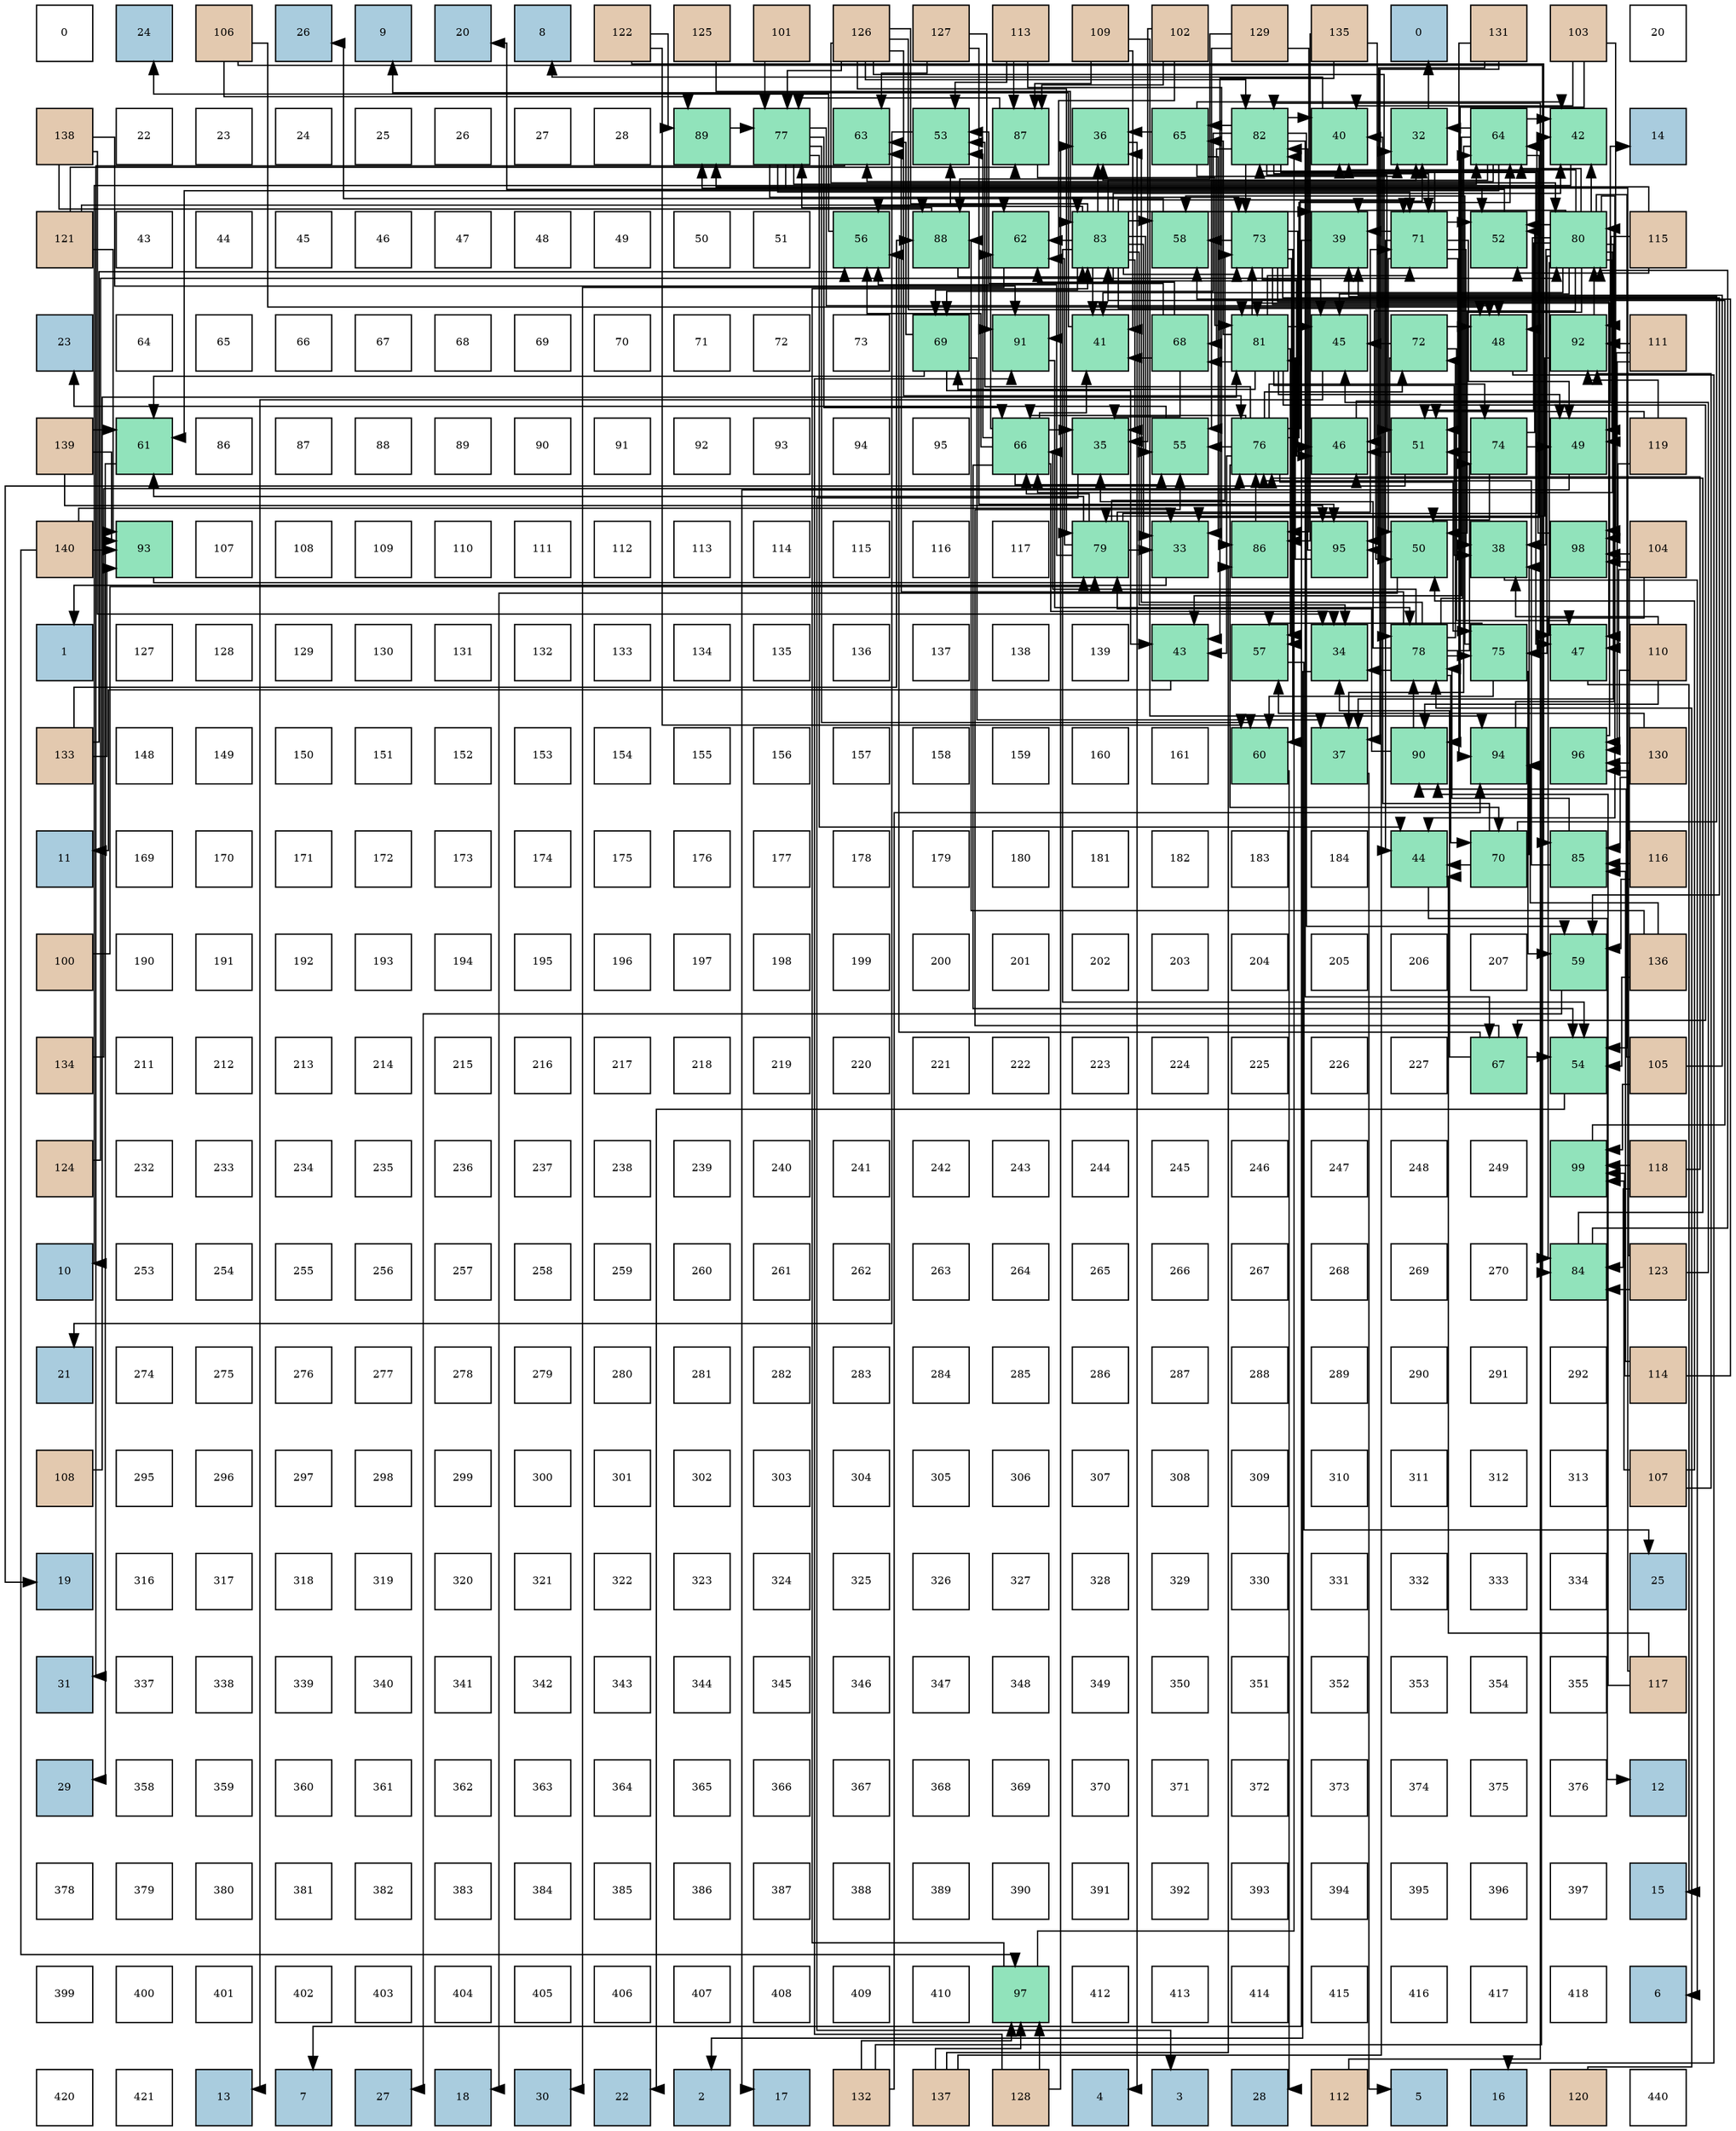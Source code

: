 digraph layout{
 rankdir=TB;
 splines=ortho;
 node [style=filled shape=square fixedsize=true width=0.6];
0[label="0", fontsize=8, fillcolor="#ffffff"];
1[label="24", fontsize=8, fillcolor="#a9ccde"];
2[label="106", fontsize=8, fillcolor="#e3c9af"];
3[label="26", fontsize=8, fillcolor="#a9ccde"];
4[label="9", fontsize=8, fillcolor="#a9ccde"];
5[label="20", fontsize=8, fillcolor="#a9ccde"];
6[label="8", fontsize=8, fillcolor="#a9ccde"];
7[label="122", fontsize=8, fillcolor="#e3c9af"];
8[label="125", fontsize=8, fillcolor="#e3c9af"];
9[label="101", fontsize=8, fillcolor="#e3c9af"];
10[label="126", fontsize=8, fillcolor="#e3c9af"];
11[label="127", fontsize=8, fillcolor="#e3c9af"];
12[label="113", fontsize=8, fillcolor="#e3c9af"];
13[label="109", fontsize=8, fillcolor="#e3c9af"];
14[label="102", fontsize=8, fillcolor="#e3c9af"];
15[label="129", fontsize=8, fillcolor="#e3c9af"];
16[label="135", fontsize=8, fillcolor="#e3c9af"];
17[label="0", fontsize=8, fillcolor="#a9ccde"];
18[label="131", fontsize=8, fillcolor="#e3c9af"];
19[label="103", fontsize=8, fillcolor="#e3c9af"];
20[label="20", fontsize=8, fillcolor="#ffffff"];
21[label="138", fontsize=8, fillcolor="#e3c9af"];
22[label="22", fontsize=8, fillcolor="#ffffff"];
23[label="23", fontsize=8, fillcolor="#ffffff"];
24[label="24", fontsize=8, fillcolor="#ffffff"];
25[label="25", fontsize=8, fillcolor="#ffffff"];
26[label="26", fontsize=8, fillcolor="#ffffff"];
27[label="27", fontsize=8, fillcolor="#ffffff"];
28[label="28", fontsize=8, fillcolor="#ffffff"];
29[label="89", fontsize=8, fillcolor="#91e3bb"];
30[label="77", fontsize=8, fillcolor="#91e3bb"];
31[label="63", fontsize=8, fillcolor="#91e3bb"];
32[label="53", fontsize=8, fillcolor="#91e3bb"];
33[label="87", fontsize=8, fillcolor="#91e3bb"];
34[label="36", fontsize=8, fillcolor="#91e3bb"];
35[label="65", fontsize=8, fillcolor="#91e3bb"];
36[label="82", fontsize=8, fillcolor="#91e3bb"];
37[label="40", fontsize=8, fillcolor="#91e3bb"];
38[label="32", fontsize=8, fillcolor="#91e3bb"];
39[label="64", fontsize=8, fillcolor="#91e3bb"];
40[label="42", fontsize=8, fillcolor="#91e3bb"];
41[label="14", fontsize=8, fillcolor="#a9ccde"];
42[label="121", fontsize=8, fillcolor="#e3c9af"];
43[label="43", fontsize=8, fillcolor="#ffffff"];
44[label="44", fontsize=8, fillcolor="#ffffff"];
45[label="45", fontsize=8, fillcolor="#ffffff"];
46[label="46", fontsize=8, fillcolor="#ffffff"];
47[label="47", fontsize=8, fillcolor="#ffffff"];
48[label="48", fontsize=8, fillcolor="#ffffff"];
49[label="49", fontsize=8, fillcolor="#ffffff"];
50[label="50", fontsize=8, fillcolor="#ffffff"];
51[label="51", fontsize=8, fillcolor="#ffffff"];
52[label="56", fontsize=8, fillcolor="#91e3bb"];
53[label="88", fontsize=8, fillcolor="#91e3bb"];
54[label="62", fontsize=8, fillcolor="#91e3bb"];
55[label="83", fontsize=8, fillcolor="#91e3bb"];
56[label="58", fontsize=8, fillcolor="#91e3bb"];
57[label="73", fontsize=8, fillcolor="#91e3bb"];
58[label="39", fontsize=8, fillcolor="#91e3bb"];
59[label="71", fontsize=8, fillcolor="#91e3bb"];
60[label="52", fontsize=8, fillcolor="#91e3bb"];
61[label="80", fontsize=8, fillcolor="#91e3bb"];
62[label="115", fontsize=8, fillcolor="#e3c9af"];
63[label="23", fontsize=8, fillcolor="#a9ccde"];
64[label="64", fontsize=8, fillcolor="#ffffff"];
65[label="65", fontsize=8, fillcolor="#ffffff"];
66[label="66", fontsize=8, fillcolor="#ffffff"];
67[label="67", fontsize=8, fillcolor="#ffffff"];
68[label="68", fontsize=8, fillcolor="#ffffff"];
69[label="69", fontsize=8, fillcolor="#ffffff"];
70[label="70", fontsize=8, fillcolor="#ffffff"];
71[label="71", fontsize=8, fillcolor="#ffffff"];
72[label="72", fontsize=8, fillcolor="#ffffff"];
73[label="73", fontsize=8, fillcolor="#ffffff"];
74[label="69", fontsize=8, fillcolor="#91e3bb"];
75[label="91", fontsize=8, fillcolor="#91e3bb"];
76[label="41", fontsize=8, fillcolor="#91e3bb"];
77[label="68", fontsize=8, fillcolor="#91e3bb"];
78[label="81", fontsize=8, fillcolor="#91e3bb"];
79[label="45", fontsize=8, fillcolor="#91e3bb"];
80[label="72", fontsize=8, fillcolor="#91e3bb"];
81[label="48", fontsize=8, fillcolor="#91e3bb"];
82[label="92", fontsize=8, fillcolor="#91e3bb"];
83[label="111", fontsize=8, fillcolor="#e3c9af"];
84[label="139", fontsize=8, fillcolor="#e3c9af"];
85[label="61", fontsize=8, fillcolor="#91e3bb"];
86[label="86", fontsize=8, fillcolor="#ffffff"];
87[label="87", fontsize=8, fillcolor="#ffffff"];
88[label="88", fontsize=8, fillcolor="#ffffff"];
89[label="89", fontsize=8, fillcolor="#ffffff"];
90[label="90", fontsize=8, fillcolor="#ffffff"];
91[label="91", fontsize=8, fillcolor="#ffffff"];
92[label="92", fontsize=8, fillcolor="#ffffff"];
93[label="93", fontsize=8, fillcolor="#ffffff"];
94[label="94", fontsize=8, fillcolor="#ffffff"];
95[label="95", fontsize=8, fillcolor="#ffffff"];
96[label="66", fontsize=8, fillcolor="#91e3bb"];
97[label="35", fontsize=8, fillcolor="#91e3bb"];
98[label="55", fontsize=8, fillcolor="#91e3bb"];
99[label="76", fontsize=8, fillcolor="#91e3bb"];
100[label="46", fontsize=8, fillcolor="#91e3bb"];
101[label="51", fontsize=8, fillcolor="#91e3bb"];
102[label="74", fontsize=8, fillcolor="#91e3bb"];
103[label="49", fontsize=8, fillcolor="#91e3bb"];
104[label="119", fontsize=8, fillcolor="#e3c9af"];
105[label="140", fontsize=8, fillcolor="#e3c9af"];
106[label="93", fontsize=8, fillcolor="#91e3bb"];
107[label="107", fontsize=8, fillcolor="#ffffff"];
108[label="108", fontsize=8, fillcolor="#ffffff"];
109[label="109", fontsize=8, fillcolor="#ffffff"];
110[label="110", fontsize=8, fillcolor="#ffffff"];
111[label="111", fontsize=8, fillcolor="#ffffff"];
112[label="112", fontsize=8, fillcolor="#ffffff"];
113[label="113", fontsize=8, fillcolor="#ffffff"];
114[label="114", fontsize=8, fillcolor="#ffffff"];
115[label="115", fontsize=8, fillcolor="#ffffff"];
116[label="116", fontsize=8, fillcolor="#ffffff"];
117[label="117", fontsize=8, fillcolor="#ffffff"];
118[label="79", fontsize=8, fillcolor="#91e3bb"];
119[label="33", fontsize=8, fillcolor="#91e3bb"];
120[label="86", fontsize=8, fillcolor="#91e3bb"];
121[label="95", fontsize=8, fillcolor="#91e3bb"];
122[label="50", fontsize=8, fillcolor="#91e3bb"];
123[label="38", fontsize=8, fillcolor="#91e3bb"];
124[label="98", fontsize=8, fillcolor="#91e3bb"];
125[label="104", fontsize=8, fillcolor="#e3c9af"];
126[label="1", fontsize=8, fillcolor="#a9ccde"];
127[label="127", fontsize=8, fillcolor="#ffffff"];
128[label="128", fontsize=8, fillcolor="#ffffff"];
129[label="129", fontsize=8, fillcolor="#ffffff"];
130[label="130", fontsize=8, fillcolor="#ffffff"];
131[label="131", fontsize=8, fillcolor="#ffffff"];
132[label="132", fontsize=8, fillcolor="#ffffff"];
133[label="133", fontsize=8, fillcolor="#ffffff"];
134[label="134", fontsize=8, fillcolor="#ffffff"];
135[label="135", fontsize=8, fillcolor="#ffffff"];
136[label="136", fontsize=8, fillcolor="#ffffff"];
137[label="137", fontsize=8, fillcolor="#ffffff"];
138[label="138", fontsize=8, fillcolor="#ffffff"];
139[label="139", fontsize=8, fillcolor="#ffffff"];
140[label="43", fontsize=8, fillcolor="#91e3bb"];
141[label="57", fontsize=8, fillcolor="#91e3bb"];
142[label="34", fontsize=8, fillcolor="#91e3bb"];
143[label="78", fontsize=8, fillcolor="#91e3bb"];
144[label="75", fontsize=8, fillcolor="#91e3bb"];
145[label="47", fontsize=8, fillcolor="#91e3bb"];
146[label="110", fontsize=8, fillcolor="#e3c9af"];
147[label="133", fontsize=8, fillcolor="#e3c9af"];
148[label="148", fontsize=8, fillcolor="#ffffff"];
149[label="149", fontsize=8, fillcolor="#ffffff"];
150[label="150", fontsize=8, fillcolor="#ffffff"];
151[label="151", fontsize=8, fillcolor="#ffffff"];
152[label="152", fontsize=8, fillcolor="#ffffff"];
153[label="153", fontsize=8, fillcolor="#ffffff"];
154[label="154", fontsize=8, fillcolor="#ffffff"];
155[label="155", fontsize=8, fillcolor="#ffffff"];
156[label="156", fontsize=8, fillcolor="#ffffff"];
157[label="157", fontsize=8, fillcolor="#ffffff"];
158[label="158", fontsize=8, fillcolor="#ffffff"];
159[label="159", fontsize=8, fillcolor="#ffffff"];
160[label="160", fontsize=8, fillcolor="#ffffff"];
161[label="161", fontsize=8, fillcolor="#ffffff"];
162[label="60", fontsize=8, fillcolor="#91e3bb"];
163[label="37", fontsize=8, fillcolor="#91e3bb"];
164[label="90", fontsize=8, fillcolor="#91e3bb"];
165[label="94", fontsize=8, fillcolor="#91e3bb"];
166[label="96", fontsize=8, fillcolor="#91e3bb"];
167[label="130", fontsize=8, fillcolor="#e3c9af"];
168[label="11", fontsize=8, fillcolor="#a9ccde"];
169[label="169", fontsize=8, fillcolor="#ffffff"];
170[label="170", fontsize=8, fillcolor="#ffffff"];
171[label="171", fontsize=8, fillcolor="#ffffff"];
172[label="172", fontsize=8, fillcolor="#ffffff"];
173[label="173", fontsize=8, fillcolor="#ffffff"];
174[label="174", fontsize=8, fillcolor="#ffffff"];
175[label="175", fontsize=8, fillcolor="#ffffff"];
176[label="176", fontsize=8, fillcolor="#ffffff"];
177[label="177", fontsize=8, fillcolor="#ffffff"];
178[label="178", fontsize=8, fillcolor="#ffffff"];
179[label="179", fontsize=8, fillcolor="#ffffff"];
180[label="180", fontsize=8, fillcolor="#ffffff"];
181[label="181", fontsize=8, fillcolor="#ffffff"];
182[label="182", fontsize=8, fillcolor="#ffffff"];
183[label="183", fontsize=8, fillcolor="#ffffff"];
184[label="184", fontsize=8, fillcolor="#ffffff"];
185[label="44", fontsize=8, fillcolor="#91e3bb"];
186[label="70", fontsize=8, fillcolor="#91e3bb"];
187[label="85", fontsize=8, fillcolor="#91e3bb"];
188[label="116", fontsize=8, fillcolor="#e3c9af"];
189[label="100", fontsize=8, fillcolor="#e3c9af"];
190[label="190", fontsize=8, fillcolor="#ffffff"];
191[label="191", fontsize=8, fillcolor="#ffffff"];
192[label="192", fontsize=8, fillcolor="#ffffff"];
193[label="193", fontsize=8, fillcolor="#ffffff"];
194[label="194", fontsize=8, fillcolor="#ffffff"];
195[label="195", fontsize=8, fillcolor="#ffffff"];
196[label="196", fontsize=8, fillcolor="#ffffff"];
197[label="197", fontsize=8, fillcolor="#ffffff"];
198[label="198", fontsize=8, fillcolor="#ffffff"];
199[label="199", fontsize=8, fillcolor="#ffffff"];
200[label="200", fontsize=8, fillcolor="#ffffff"];
201[label="201", fontsize=8, fillcolor="#ffffff"];
202[label="202", fontsize=8, fillcolor="#ffffff"];
203[label="203", fontsize=8, fillcolor="#ffffff"];
204[label="204", fontsize=8, fillcolor="#ffffff"];
205[label="205", fontsize=8, fillcolor="#ffffff"];
206[label="206", fontsize=8, fillcolor="#ffffff"];
207[label="207", fontsize=8, fillcolor="#ffffff"];
208[label="59", fontsize=8, fillcolor="#91e3bb"];
209[label="136", fontsize=8, fillcolor="#e3c9af"];
210[label="134", fontsize=8, fillcolor="#e3c9af"];
211[label="211", fontsize=8, fillcolor="#ffffff"];
212[label="212", fontsize=8, fillcolor="#ffffff"];
213[label="213", fontsize=8, fillcolor="#ffffff"];
214[label="214", fontsize=8, fillcolor="#ffffff"];
215[label="215", fontsize=8, fillcolor="#ffffff"];
216[label="216", fontsize=8, fillcolor="#ffffff"];
217[label="217", fontsize=8, fillcolor="#ffffff"];
218[label="218", fontsize=8, fillcolor="#ffffff"];
219[label="219", fontsize=8, fillcolor="#ffffff"];
220[label="220", fontsize=8, fillcolor="#ffffff"];
221[label="221", fontsize=8, fillcolor="#ffffff"];
222[label="222", fontsize=8, fillcolor="#ffffff"];
223[label="223", fontsize=8, fillcolor="#ffffff"];
224[label="224", fontsize=8, fillcolor="#ffffff"];
225[label="225", fontsize=8, fillcolor="#ffffff"];
226[label="226", fontsize=8, fillcolor="#ffffff"];
227[label="227", fontsize=8, fillcolor="#ffffff"];
228[label="67", fontsize=8, fillcolor="#91e3bb"];
229[label="54", fontsize=8, fillcolor="#91e3bb"];
230[label="105", fontsize=8, fillcolor="#e3c9af"];
231[label="124", fontsize=8, fillcolor="#e3c9af"];
232[label="232", fontsize=8, fillcolor="#ffffff"];
233[label="233", fontsize=8, fillcolor="#ffffff"];
234[label="234", fontsize=8, fillcolor="#ffffff"];
235[label="235", fontsize=8, fillcolor="#ffffff"];
236[label="236", fontsize=8, fillcolor="#ffffff"];
237[label="237", fontsize=8, fillcolor="#ffffff"];
238[label="238", fontsize=8, fillcolor="#ffffff"];
239[label="239", fontsize=8, fillcolor="#ffffff"];
240[label="240", fontsize=8, fillcolor="#ffffff"];
241[label="241", fontsize=8, fillcolor="#ffffff"];
242[label="242", fontsize=8, fillcolor="#ffffff"];
243[label="243", fontsize=8, fillcolor="#ffffff"];
244[label="244", fontsize=8, fillcolor="#ffffff"];
245[label="245", fontsize=8, fillcolor="#ffffff"];
246[label="246", fontsize=8, fillcolor="#ffffff"];
247[label="247", fontsize=8, fillcolor="#ffffff"];
248[label="248", fontsize=8, fillcolor="#ffffff"];
249[label="249", fontsize=8, fillcolor="#ffffff"];
250[label="99", fontsize=8, fillcolor="#91e3bb"];
251[label="118", fontsize=8, fillcolor="#e3c9af"];
252[label="10", fontsize=8, fillcolor="#a9ccde"];
253[label="253", fontsize=8, fillcolor="#ffffff"];
254[label="254", fontsize=8, fillcolor="#ffffff"];
255[label="255", fontsize=8, fillcolor="#ffffff"];
256[label="256", fontsize=8, fillcolor="#ffffff"];
257[label="257", fontsize=8, fillcolor="#ffffff"];
258[label="258", fontsize=8, fillcolor="#ffffff"];
259[label="259", fontsize=8, fillcolor="#ffffff"];
260[label="260", fontsize=8, fillcolor="#ffffff"];
261[label="261", fontsize=8, fillcolor="#ffffff"];
262[label="262", fontsize=8, fillcolor="#ffffff"];
263[label="263", fontsize=8, fillcolor="#ffffff"];
264[label="264", fontsize=8, fillcolor="#ffffff"];
265[label="265", fontsize=8, fillcolor="#ffffff"];
266[label="266", fontsize=8, fillcolor="#ffffff"];
267[label="267", fontsize=8, fillcolor="#ffffff"];
268[label="268", fontsize=8, fillcolor="#ffffff"];
269[label="269", fontsize=8, fillcolor="#ffffff"];
270[label="270", fontsize=8, fillcolor="#ffffff"];
271[label="84", fontsize=8, fillcolor="#91e3bb"];
272[label="123", fontsize=8, fillcolor="#e3c9af"];
273[label="21", fontsize=8, fillcolor="#a9ccde"];
274[label="274", fontsize=8, fillcolor="#ffffff"];
275[label="275", fontsize=8, fillcolor="#ffffff"];
276[label="276", fontsize=8, fillcolor="#ffffff"];
277[label="277", fontsize=8, fillcolor="#ffffff"];
278[label="278", fontsize=8, fillcolor="#ffffff"];
279[label="279", fontsize=8, fillcolor="#ffffff"];
280[label="280", fontsize=8, fillcolor="#ffffff"];
281[label="281", fontsize=8, fillcolor="#ffffff"];
282[label="282", fontsize=8, fillcolor="#ffffff"];
283[label="283", fontsize=8, fillcolor="#ffffff"];
284[label="284", fontsize=8, fillcolor="#ffffff"];
285[label="285", fontsize=8, fillcolor="#ffffff"];
286[label="286", fontsize=8, fillcolor="#ffffff"];
287[label="287", fontsize=8, fillcolor="#ffffff"];
288[label="288", fontsize=8, fillcolor="#ffffff"];
289[label="289", fontsize=8, fillcolor="#ffffff"];
290[label="290", fontsize=8, fillcolor="#ffffff"];
291[label="291", fontsize=8, fillcolor="#ffffff"];
292[label="292", fontsize=8, fillcolor="#ffffff"];
293[label="114", fontsize=8, fillcolor="#e3c9af"];
294[label="108", fontsize=8, fillcolor="#e3c9af"];
295[label="295", fontsize=8, fillcolor="#ffffff"];
296[label="296", fontsize=8, fillcolor="#ffffff"];
297[label="297", fontsize=8, fillcolor="#ffffff"];
298[label="298", fontsize=8, fillcolor="#ffffff"];
299[label="299", fontsize=8, fillcolor="#ffffff"];
300[label="300", fontsize=8, fillcolor="#ffffff"];
301[label="301", fontsize=8, fillcolor="#ffffff"];
302[label="302", fontsize=8, fillcolor="#ffffff"];
303[label="303", fontsize=8, fillcolor="#ffffff"];
304[label="304", fontsize=8, fillcolor="#ffffff"];
305[label="305", fontsize=8, fillcolor="#ffffff"];
306[label="306", fontsize=8, fillcolor="#ffffff"];
307[label="307", fontsize=8, fillcolor="#ffffff"];
308[label="308", fontsize=8, fillcolor="#ffffff"];
309[label="309", fontsize=8, fillcolor="#ffffff"];
310[label="310", fontsize=8, fillcolor="#ffffff"];
311[label="311", fontsize=8, fillcolor="#ffffff"];
312[label="312", fontsize=8, fillcolor="#ffffff"];
313[label="313", fontsize=8, fillcolor="#ffffff"];
314[label="107", fontsize=8, fillcolor="#e3c9af"];
315[label="19", fontsize=8, fillcolor="#a9ccde"];
316[label="316", fontsize=8, fillcolor="#ffffff"];
317[label="317", fontsize=8, fillcolor="#ffffff"];
318[label="318", fontsize=8, fillcolor="#ffffff"];
319[label="319", fontsize=8, fillcolor="#ffffff"];
320[label="320", fontsize=8, fillcolor="#ffffff"];
321[label="321", fontsize=8, fillcolor="#ffffff"];
322[label="322", fontsize=8, fillcolor="#ffffff"];
323[label="323", fontsize=8, fillcolor="#ffffff"];
324[label="324", fontsize=8, fillcolor="#ffffff"];
325[label="325", fontsize=8, fillcolor="#ffffff"];
326[label="326", fontsize=8, fillcolor="#ffffff"];
327[label="327", fontsize=8, fillcolor="#ffffff"];
328[label="328", fontsize=8, fillcolor="#ffffff"];
329[label="329", fontsize=8, fillcolor="#ffffff"];
330[label="330", fontsize=8, fillcolor="#ffffff"];
331[label="331", fontsize=8, fillcolor="#ffffff"];
332[label="332", fontsize=8, fillcolor="#ffffff"];
333[label="333", fontsize=8, fillcolor="#ffffff"];
334[label="334", fontsize=8, fillcolor="#ffffff"];
335[label="25", fontsize=8, fillcolor="#a9ccde"];
336[label="31", fontsize=8, fillcolor="#a9ccde"];
337[label="337", fontsize=8, fillcolor="#ffffff"];
338[label="338", fontsize=8, fillcolor="#ffffff"];
339[label="339", fontsize=8, fillcolor="#ffffff"];
340[label="340", fontsize=8, fillcolor="#ffffff"];
341[label="341", fontsize=8, fillcolor="#ffffff"];
342[label="342", fontsize=8, fillcolor="#ffffff"];
343[label="343", fontsize=8, fillcolor="#ffffff"];
344[label="344", fontsize=8, fillcolor="#ffffff"];
345[label="345", fontsize=8, fillcolor="#ffffff"];
346[label="346", fontsize=8, fillcolor="#ffffff"];
347[label="347", fontsize=8, fillcolor="#ffffff"];
348[label="348", fontsize=8, fillcolor="#ffffff"];
349[label="349", fontsize=8, fillcolor="#ffffff"];
350[label="350", fontsize=8, fillcolor="#ffffff"];
351[label="351", fontsize=8, fillcolor="#ffffff"];
352[label="352", fontsize=8, fillcolor="#ffffff"];
353[label="353", fontsize=8, fillcolor="#ffffff"];
354[label="354", fontsize=8, fillcolor="#ffffff"];
355[label="355", fontsize=8, fillcolor="#ffffff"];
356[label="117", fontsize=8, fillcolor="#e3c9af"];
357[label="29", fontsize=8, fillcolor="#a9ccde"];
358[label="358", fontsize=8, fillcolor="#ffffff"];
359[label="359", fontsize=8, fillcolor="#ffffff"];
360[label="360", fontsize=8, fillcolor="#ffffff"];
361[label="361", fontsize=8, fillcolor="#ffffff"];
362[label="362", fontsize=8, fillcolor="#ffffff"];
363[label="363", fontsize=8, fillcolor="#ffffff"];
364[label="364", fontsize=8, fillcolor="#ffffff"];
365[label="365", fontsize=8, fillcolor="#ffffff"];
366[label="366", fontsize=8, fillcolor="#ffffff"];
367[label="367", fontsize=8, fillcolor="#ffffff"];
368[label="368", fontsize=8, fillcolor="#ffffff"];
369[label="369", fontsize=8, fillcolor="#ffffff"];
370[label="370", fontsize=8, fillcolor="#ffffff"];
371[label="371", fontsize=8, fillcolor="#ffffff"];
372[label="372", fontsize=8, fillcolor="#ffffff"];
373[label="373", fontsize=8, fillcolor="#ffffff"];
374[label="374", fontsize=8, fillcolor="#ffffff"];
375[label="375", fontsize=8, fillcolor="#ffffff"];
376[label="376", fontsize=8, fillcolor="#ffffff"];
377[label="12", fontsize=8, fillcolor="#a9ccde"];
378[label="378", fontsize=8, fillcolor="#ffffff"];
379[label="379", fontsize=8, fillcolor="#ffffff"];
380[label="380", fontsize=8, fillcolor="#ffffff"];
381[label="381", fontsize=8, fillcolor="#ffffff"];
382[label="382", fontsize=8, fillcolor="#ffffff"];
383[label="383", fontsize=8, fillcolor="#ffffff"];
384[label="384", fontsize=8, fillcolor="#ffffff"];
385[label="385", fontsize=8, fillcolor="#ffffff"];
386[label="386", fontsize=8, fillcolor="#ffffff"];
387[label="387", fontsize=8, fillcolor="#ffffff"];
388[label="388", fontsize=8, fillcolor="#ffffff"];
389[label="389", fontsize=8, fillcolor="#ffffff"];
390[label="390", fontsize=8, fillcolor="#ffffff"];
391[label="391", fontsize=8, fillcolor="#ffffff"];
392[label="392", fontsize=8, fillcolor="#ffffff"];
393[label="393", fontsize=8, fillcolor="#ffffff"];
394[label="394", fontsize=8, fillcolor="#ffffff"];
395[label="395", fontsize=8, fillcolor="#ffffff"];
396[label="396", fontsize=8, fillcolor="#ffffff"];
397[label="397", fontsize=8, fillcolor="#ffffff"];
398[label="15", fontsize=8, fillcolor="#a9ccde"];
399[label="399", fontsize=8, fillcolor="#ffffff"];
400[label="400", fontsize=8, fillcolor="#ffffff"];
401[label="401", fontsize=8, fillcolor="#ffffff"];
402[label="402", fontsize=8, fillcolor="#ffffff"];
403[label="403", fontsize=8, fillcolor="#ffffff"];
404[label="404", fontsize=8, fillcolor="#ffffff"];
405[label="405", fontsize=8, fillcolor="#ffffff"];
406[label="406", fontsize=8, fillcolor="#ffffff"];
407[label="407", fontsize=8, fillcolor="#ffffff"];
408[label="408", fontsize=8, fillcolor="#ffffff"];
409[label="409", fontsize=8, fillcolor="#ffffff"];
410[label="410", fontsize=8, fillcolor="#ffffff"];
411[label="97", fontsize=8, fillcolor="#91e3bb"];
412[label="412", fontsize=8, fillcolor="#ffffff"];
413[label="413", fontsize=8, fillcolor="#ffffff"];
414[label="414", fontsize=8, fillcolor="#ffffff"];
415[label="415", fontsize=8, fillcolor="#ffffff"];
416[label="416", fontsize=8, fillcolor="#ffffff"];
417[label="417", fontsize=8, fillcolor="#ffffff"];
418[label="418", fontsize=8, fillcolor="#ffffff"];
419[label="6", fontsize=8, fillcolor="#a9ccde"];
420[label="420", fontsize=8, fillcolor="#ffffff"];
421[label="421", fontsize=8, fillcolor="#ffffff"];
422[label="13", fontsize=8, fillcolor="#a9ccde"];
423[label="7", fontsize=8, fillcolor="#a9ccde"];
424[label="27", fontsize=8, fillcolor="#a9ccde"];
425[label="18", fontsize=8, fillcolor="#a9ccde"];
426[label="30", fontsize=8, fillcolor="#a9ccde"];
427[label="22", fontsize=8, fillcolor="#a9ccde"];
428[label="2", fontsize=8, fillcolor="#a9ccde"];
429[label="17", fontsize=8, fillcolor="#a9ccde"];
430[label="132", fontsize=8, fillcolor="#e3c9af"];
431[label="137", fontsize=8, fillcolor="#e3c9af"];
432[label="128", fontsize=8, fillcolor="#e3c9af"];
433[label="4", fontsize=8, fillcolor="#a9ccde"];
434[label="3", fontsize=8, fillcolor="#a9ccde"];
435[label="28", fontsize=8, fillcolor="#a9ccde"];
436[label="112", fontsize=8, fillcolor="#e3c9af"];
437[label="5", fontsize=8, fillcolor="#a9ccde"];
438[label="16", fontsize=8, fillcolor="#a9ccde"];
439[label="120", fontsize=8, fillcolor="#e3c9af"];
440[label="440", fontsize=8, fillcolor="#ffffff"];
edge [constraint=false, style=vis];38 -> 17;
119 -> 126;
142 -> 428;
97 -> 434;
34 -> 433;
163 -> 437;
123 -> 419;
58 -> 423;
37 -> 6;
76 -> 4;
40 -> 252;
140 -> 168;
185 -> 377;
79 -> 422;
100 -> 41;
145 -> 398;
81 -> 438;
103 -> 429;
122 -> 425;
101 -> 315;
60 -> 5;
32 -> 273;
229 -> 427;
98 -> 63;
52 -> 1;
141 -> 335;
56 -> 3;
208 -> 424;
162 -> 435;
85 -> 357;
54 -> 426;
31 -> 336;
39 -> 38;
39 -> 119;
39 -> 34;
39 -> 163;
39 -> 40;
39 -> 140;
39 -> 85;
39 -> 31;
35 -> 38;
35 -> 119;
35 -> 34;
35 -> 40;
96 -> 142;
96 -> 97;
96 -> 76;
96 -> 32;
96 -> 229;
96 -> 98;
96 -> 52;
96 -> 54;
228 -> 142;
228 -> 229;
228 -> 98;
228 -> 52;
77 -> 97;
77 -> 76;
77 -> 32;
77 -> 54;
74 -> 163;
74 -> 140;
74 -> 85;
74 -> 31;
186 -> 123;
186 -> 58;
186 -> 37;
186 -> 185;
59 -> 123;
59 -> 58;
59 -> 37;
59 -> 185;
59 -> 103;
59 -> 122;
59 -> 101;
59 -> 60;
80 -> 79;
80 -> 100;
80 -> 145;
80 -> 81;
57 -> 79;
57 -> 100;
57 -> 145;
57 -> 81;
57 -> 141;
57 -> 56;
57 -> 208;
57 -> 162;
102 -> 103;
102 -> 122;
102 -> 101;
102 -> 60;
144 -> 141;
144 -> 56;
144 -> 208;
144 -> 162;
99 -> 38;
99 -> 140;
99 -> 32;
99 -> 98;
99 -> 39;
99 -> 96;
99 -> 186;
99 -> 80;
99 -> 102;
99 -> 144;
30 -> 185;
30 -> 81;
30 -> 60;
30 -> 162;
30 -> 39;
30 -> 96;
30 -> 59;
30 -> 57;
143 -> 142;
143 -> 97;
143 -> 34;
143 -> 31;
143 -> 39;
143 -> 96;
143 -> 186;
143 -> 80;
143 -> 102;
143 -> 144;
118 -> 119;
118 -> 52;
118 -> 85;
118 -> 54;
118 -> 39;
118 -> 96;
118 -> 59;
118 -> 57;
61 -> 163;
61 -> 123;
61 -> 58;
61 -> 37;
61 -> 76;
61 -> 40;
61 -> 185;
61 -> 79;
61 -> 100;
61 -> 145;
61 -> 81;
61 -> 103;
61 -> 122;
61 -> 101;
61 -> 60;
61 -> 229;
61 -> 39;
61 -> 96;
61 -> 144;
78 -> 123;
78 -> 79;
78 -> 103;
78 -> 141;
78 -> 35;
78 -> 228;
78 -> 77;
78 -> 74;
78 -> 59;
78 -> 57;
36 -> 37;
36 -> 145;
36 -> 101;
36 -> 208;
36 -> 35;
36 -> 228;
36 -> 77;
36 -> 74;
36 -> 59;
36 -> 57;
55 -> 38;
55 -> 119;
55 -> 142;
55 -> 97;
55 -> 34;
55 -> 58;
55 -> 76;
55 -> 40;
55 -> 100;
55 -> 122;
55 -> 32;
55 -> 229;
55 -> 98;
55 -> 52;
55 -> 56;
55 -> 54;
55 -> 74;
55 -> 59;
55 -> 57;
271 -> 99;
271 -> 61;
187 -> 99;
187 -> 143;
120 -> 99;
33 -> 30;
33 -> 78;
53 -> 30;
53 -> 55;
29 -> 30;
164 -> 143;
164 -> 118;
75 -> 143;
82 -> 118;
82 -> 61;
106 -> 118;
165 -> 61;
121 -> 78;
121 -> 36;
166 -> 78;
411 -> 36;
411 -> 55;
124 -> 36;
250 -> 55;
189 -> 118;
9 -> 30;
14 -> 97;
14 -> 33;
14 -> 75;
19 -> 37;
19 -> 164;
19 -> 124;
125 -> 145;
125 -> 271;
125 -> 124;
230 -> 58;
230 -> 164;
230 -> 250;
2 -> 81;
2 -> 271;
2 -> 29;
314 -> 122;
314 -> 82;
314 -> 250;
294 -> 78;
13 -> 76;
13 -> 33;
13 -> 165;
146 -> 123;
146 -> 164;
146 -> 166;
83 -> 103;
83 -> 82;
83 -> 166;
436 -> 36;
12 -> 32;
12 -> 120;
12 -> 33;
293 -> 56;
293 -> 187;
293 -> 250;
62 -> 60;
62 -> 29;
62 -> 82;
188 -> 208;
188 -> 187;
188 -> 124;
356 -> 185;
356 -> 29;
356 -> 164;
251 -> 100;
251 -> 271;
251 -> 250;
104 -> 101;
104 -> 82;
104 -> 124;
439 -> 143;
42 -> 54;
42 -> 33;
42 -> 106;
7 -> 162;
7 -> 187;
7 -> 29;
272 -> 79;
272 -> 271;
272 -> 166;
231 -> 61;
8 -> 55;
10 -> 99;
10 -> 30;
10 -> 143;
10 -> 118;
10 -> 61;
10 -> 78;
10 -> 36;
10 -> 55;
11 -> 31;
11 -> 75;
11 -> 121;
432 -> 34;
432 -> 75;
432 -> 411;
15 -> 98;
15 -> 120;
15 -> 53;
167 -> 141;
167 -> 187;
167 -> 166;
18 -> 163;
18 -> 165;
18 -> 121;
430 -> 40;
430 -> 165;
430 -> 411;
147 -> 52;
147 -> 53;
147 -> 106;
210 -> 99;
16 -> 140;
16 -> 120;
16 -> 121;
209 -> 229;
209 -> 53;
209 -> 165;
431 -> 38;
431 -> 120;
431 -> 411;
21 -> 142;
21 -> 53;
21 -> 75;
84 -> 85;
84 -> 106;
84 -> 121;
105 -> 119;
105 -> 106;
105 -> 411;
edge [constraint=true, style=invis];
0 -> 21 -> 42 -> 63 -> 84 -> 105 -> 126 -> 147 -> 168 -> 189 -> 210 -> 231 -> 252 -> 273 -> 294 -> 315 -> 336 -> 357 -> 378 -> 399 -> 420;
1 -> 22 -> 43 -> 64 -> 85 -> 106 -> 127 -> 148 -> 169 -> 190 -> 211 -> 232 -> 253 -> 274 -> 295 -> 316 -> 337 -> 358 -> 379 -> 400 -> 421;
2 -> 23 -> 44 -> 65 -> 86 -> 107 -> 128 -> 149 -> 170 -> 191 -> 212 -> 233 -> 254 -> 275 -> 296 -> 317 -> 338 -> 359 -> 380 -> 401 -> 422;
3 -> 24 -> 45 -> 66 -> 87 -> 108 -> 129 -> 150 -> 171 -> 192 -> 213 -> 234 -> 255 -> 276 -> 297 -> 318 -> 339 -> 360 -> 381 -> 402 -> 423;
4 -> 25 -> 46 -> 67 -> 88 -> 109 -> 130 -> 151 -> 172 -> 193 -> 214 -> 235 -> 256 -> 277 -> 298 -> 319 -> 340 -> 361 -> 382 -> 403 -> 424;
5 -> 26 -> 47 -> 68 -> 89 -> 110 -> 131 -> 152 -> 173 -> 194 -> 215 -> 236 -> 257 -> 278 -> 299 -> 320 -> 341 -> 362 -> 383 -> 404 -> 425;
6 -> 27 -> 48 -> 69 -> 90 -> 111 -> 132 -> 153 -> 174 -> 195 -> 216 -> 237 -> 258 -> 279 -> 300 -> 321 -> 342 -> 363 -> 384 -> 405 -> 426;
7 -> 28 -> 49 -> 70 -> 91 -> 112 -> 133 -> 154 -> 175 -> 196 -> 217 -> 238 -> 259 -> 280 -> 301 -> 322 -> 343 -> 364 -> 385 -> 406 -> 427;
8 -> 29 -> 50 -> 71 -> 92 -> 113 -> 134 -> 155 -> 176 -> 197 -> 218 -> 239 -> 260 -> 281 -> 302 -> 323 -> 344 -> 365 -> 386 -> 407 -> 428;
9 -> 30 -> 51 -> 72 -> 93 -> 114 -> 135 -> 156 -> 177 -> 198 -> 219 -> 240 -> 261 -> 282 -> 303 -> 324 -> 345 -> 366 -> 387 -> 408 -> 429;
10 -> 31 -> 52 -> 73 -> 94 -> 115 -> 136 -> 157 -> 178 -> 199 -> 220 -> 241 -> 262 -> 283 -> 304 -> 325 -> 346 -> 367 -> 388 -> 409 -> 430;
11 -> 32 -> 53 -> 74 -> 95 -> 116 -> 137 -> 158 -> 179 -> 200 -> 221 -> 242 -> 263 -> 284 -> 305 -> 326 -> 347 -> 368 -> 389 -> 410 -> 431;
12 -> 33 -> 54 -> 75 -> 96 -> 117 -> 138 -> 159 -> 180 -> 201 -> 222 -> 243 -> 264 -> 285 -> 306 -> 327 -> 348 -> 369 -> 390 -> 411 -> 432;
13 -> 34 -> 55 -> 76 -> 97 -> 118 -> 139 -> 160 -> 181 -> 202 -> 223 -> 244 -> 265 -> 286 -> 307 -> 328 -> 349 -> 370 -> 391 -> 412 -> 433;
14 -> 35 -> 56 -> 77 -> 98 -> 119 -> 140 -> 161 -> 182 -> 203 -> 224 -> 245 -> 266 -> 287 -> 308 -> 329 -> 350 -> 371 -> 392 -> 413 -> 434;
15 -> 36 -> 57 -> 78 -> 99 -> 120 -> 141 -> 162 -> 183 -> 204 -> 225 -> 246 -> 267 -> 288 -> 309 -> 330 -> 351 -> 372 -> 393 -> 414 -> 435;
16 -> 37 -> 58 -> 79 -> 100 -> 121 -> 142 -> 163 -> 184 -> 205 -> 226 -> 247 -> 268 -> 289 -> 310 -> 331 -> 352 -> 373 -> 394 -> 415 -> 436;
17 -> 38 -> 59 -> 80 -> 101 -> 122 -> 143 -> 164 -> 185 -> 206 -> 227 -> 248 -> 269 -> 290 -> 311 -> 332 -> 353 -> 374 -> 395 -> 416 -> 437;
18 -> 39 -> 60 -> 81 -> 102 -> 123 -> 144 -> 165 -> 186 -> 207 -> 228 -> 249 -> 270 -> 291 -> 312 -> 333 -> 354 -> 375 -> 396 -> 417 -> 438;
19 -> 40 -> 61 -> 82 -> 103 -> 124 -> 145 -> 166 -> 187 -> 208 -> 229 -> 250 -> 271 -> 292 -> 313 -> 334 -> 355 -> 376 -> 397 -> 418 -> 439;
20 -> 41 -> 62 -> 83 -> 104 -> 125 -> 146 -> 167 -> 188 -> 209 -> 230 -> 251 -> 272 -> 293 -> 314 -> 335 -> 356 -> 377 -> 398 -> 419 -> 440;
rank = same {0 -> 1 -> 2 -> 3 -> 4 -> 5 -> 6 -> 7 -> 8 -> 9 -> 10 -> 11 -> 12 -> 13 -> 14 -> 15 -> 16 -> 17 -> 18 -> 19 -> 20};
rank = same {21 -> 22 -> 23 -> 24 -> 25 -> 26 -> 27 -> 28 -> 29 -> 30 -> 31 -> 32 -> 33 -> 34 -> 35 -> 36 -> 37 -> 38 -> 39 -> 40 -> 41};
rank = same {42 -> 43 -> 44 -> 45 -> 46 -> 47 -> 48 -> 49 -> 50 -> 51 -> 52 -> 53 -> 54 -> 55 -> 56 -> 57 -> 58 -> 59 -> 60 -> 61 -> 62};
rank = same {63 -> 64 -> 65 -> 66 -> 67 -> 68 -> 69 -> 70 -> 71 -> 72 -> 73 -> 74 -> 75 -> 76 -> 77 -> 78 -> 79 -> 80 -> 81 -> 82 -> 83};
rank = same {84 -> 85 -> 86 -> 87 -> 88 -> 89 -> 90 -> 91 -> 92 -> 93 -> 94 -> 95 -> 96 -> 97 -> 98 -> 99 -> 100 -> 101 -> 102 -> 103 -> 104};
rank = same {105 -> 106 -> 107 -> 108 -> 109 -> 110 -> 111 -> 112 -> 113 -> 114 -> 115 -> 116 -> 117 -> 118 -> 119 -> 120 -> 121 -> 122 -> 123 -> 124 -> 125};
rank = same {126 -> 127 -> 128 -> 129 -> 130 -> 131 -> 132 -> 133 -> 134 -> 135 -> 136 -> 137 -> 138 -> 139 -> 140 -> 141 -> 142 -> 143 -> 144 -> 145 -> 146};
rank = same {147 -> 148 -> 149 -> 150 -> 151 -> 152 -> 153 -> 154 -> 155 -> 156 -> 157 -> 158 -> 159 -> 160 -> 161 -> 162 -> 163 -> 164 -> 165 -> 166 -> 167};
rank = same {168 -> 169 -> 170 -> 171 -> 172 -> 173 -> 174 -> 175 -> 176 -> 177 -> 178 -> 179 -> 180 -> 181 -> 182 -> 183 -> 184 -> 185 -> 186 -> 187 -> 188};
rank = same {189 -> 190 -> 191 -> 192 -> 193 -> 194 -> 195 -> 196 -> 197 -> 198 -> 199 -> 200 -> 201 -> 202 -> 203 -> 204 -> 205 -> 206 -> 207 -> 208 -> 209};
rank = same {210 -> 211 -> 212 -> 213 -> 214 -> 215 -> 216 -> 217 -> 218 -> 219 -> 220 -> 221 -> 222 -> 223 -> 224 -> 225 -> 226 -> 227 -> 228 -> 229 -> 230};
rank = same {231 -> 232 -> 233 -> 234 -> 235 -> 236 -> 237 -> 238 -> 239 -> 240 -> 241 -> 242 -> 243 -> 244 -> 245 -> 246 -> 247 -> 248 -> 249 -> 250 -> 251};
rank = same {252 -> 253 -> 254 -> 255 -> 256 -> 257 -> 258 -> 259 -> 260 -> 261 -> 262 -> 263 -> 264 -> 265 -> 266 -> 267 -> 268 -> 269 -> 270 -> 271 -> 272};
rank = same {273 -> 274 -> 275 -> 276 -> 277 -> 278 -> 279 -> 280 -> 281 -> 282 -> 283 -> 284 -> 285 -> 286 -> 287 -> 288 -> 289 -> 290 -> 291 -> 292 -> 293};
rank = same {294 -> 295 -> 296 -> 297 -> 298 -> 299 -> 300 -> 301 -> 302 -> 303 -> 304 -> 305 -> 306 -> 307 -> 308 -> 309 -> 310 -> 311 -> 312 -> 313 -> 314};
rank = same {315 -> 316 -> 317 -> 318 -> 319 -> 320 -> 321 -> 322 -> 323 -> 324 -> 325 -> 326 -> 327 -> 328 -> 329 -> 330 -> 331 -> 332 -> 333 -> 334 -> 335};
rank = same {336 -> 337 -> 338 -> 339 -> 340 -> 341 -> 342 -> 343 -> 344 -> 345 -> 346 -> 347 -> 348 -> 349 -> 350 -> 351 -> 352 -> 353 -> 354 -> 355 -> 356};
rank = same {357 -> 358 -> 359 -> 360 -> 361 -> 362 -> 363 -> 364 -> 365 -> 366 -> 367 -> 368 -> 369 -> 370 -> 371 -> 372 -> 373 -> 374 -> 375 -> 376 -> 377};
rank = same {378 -> 379 -> 380 -> 381 -> 382 -> 383 -> 384 -> 385 -> 386 -> 387 -> 388 -> 389 -> 390 -> 391 -> 392 -> 393 -> 394 -> 395 -> 396 -> 397 -> 398};
rank = same {399 -> 400 -> 401 -> 402 -> 403 -> 404 -> 405 -> 406 -> 407 -> 408 -> 409 -> 410 -> 411 -> 412 -> 413 -> 414 -> 415 -> 416 -> 417 -> 418 -> 419};
rank = same {420 -> 421 -> 422 -> 423 -> 424 -> 425 -> 426 -> 427 -> 428 -> 429 -> 430 -> 431 -> 432 -> 433 -> 434 -> 435 -> 436 -> 437 -> 438 -> 439 -> 440};
}